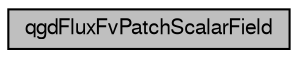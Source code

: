 digraph G
{
  bgcolor="transparent";
  edge [fontname="FreeSans",fontsize="10",labelfontname="FreeSans",labelfontsize="10"];
  node [fontname="FreeSans",fontsize="10",shape=record];
  rankdir=LR;
  Node1 [label="qgdFluxFvPatchScalarField",height=0.2,width=0.4,color="black", fillcolor="grey75", style="filled" fontcolor="black"];
}
